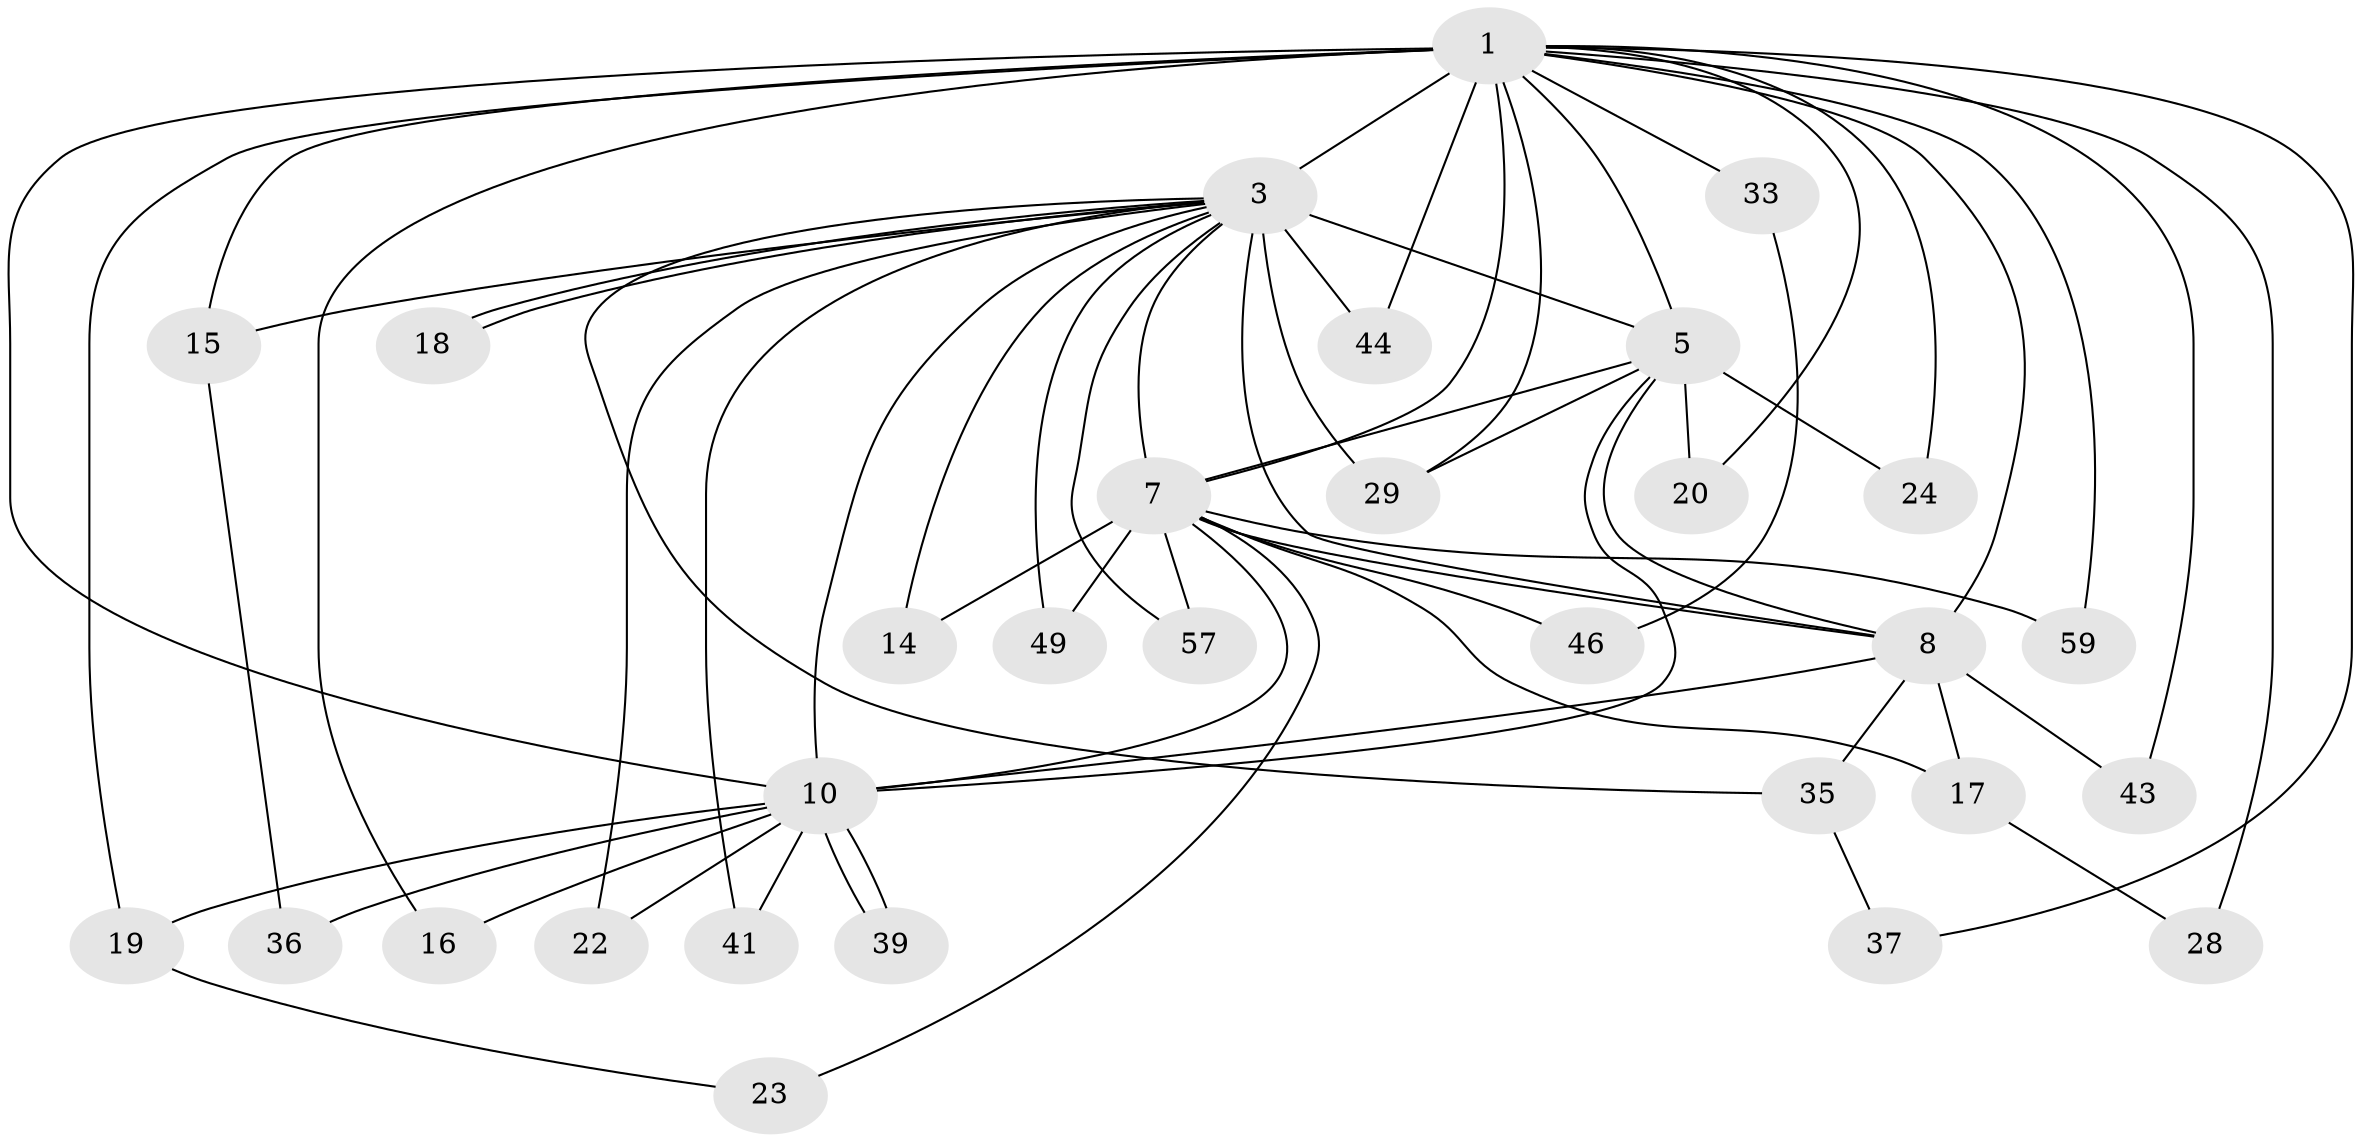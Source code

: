 // original degree distribution, {14: 0.03333333333333333, 17: 0.03333333333333333, 19: 0.03333333333333333, 18: 0.016666666666666666, 15: 0.016666666666666666, 21: 0.016666666666666666, 16: 0.016666666666666666, 4: 0.08333333333333333, 2: 0.5833333333333334, 3: 0.16666666666666666}
// Generated by graph-tools (version 1.1) at 2025/14/03/09/25 04:14:17]
// undirected, 30 vertices, 63 edges
graph export_dot {
graph [start="1"]
  node [color=gray90,style=filled];
  1 [super="+2"];
  3 [super="+4+50+42"];
  5 [super="+54+58+12"];
  7;
  8 [super="+40+30+34"];
  10;
  14;
  15;
  16;
  17;
  18;
  19;
  20;
  22;
  23;
  24;
  28;
  29 [super="+45"];
  33;
  35;
  36;
  37;
  39;
  41;
  43;
  44 [super="+48"];
  46;
  49;
  57;
  59;
  1 -- 3 [weight=12];
  1 -- 5 [weight=8];
  1 -- 7 [weight=5];
  1 -- 8 [weight=8];
  1 -- 10 [weight=5];
  1 -- 24;
  1 -- 59;
  1 -- 15 [weight=2];
  1 -- 16;
  1 -- 19 [weight=2];
  1 -- 20;
  1 -- 28;
  1 -- 29;
  1 -- 33 [weight=2];
  1 -- 37;
  1 -- 43;
  1 -- 44;
  3 -- 5 [weight=3];
  3 -- 7 [weight=3];
  3 -- 8 [weight=2];
  3 -- 10 [weight=2];
  3 -- 14;
  3 -- 18;
  3 -- 18;
  3 -- 22;
  3 -- 29 [weight=2];
  3 -- 15;
  3 -- 35;
  3 -- 41;
  3 -- 44;
  3 -- 49;
  3 -- 57;
  5 -- 7 [weight=3];
  5 -- 8;
  5 -- 10;
  5 -- 20;
  5 -- 24;
  5 -- 29;
  7 -- 8 [weight=2];
  7 -- 10;
  7 -- 14;
  7 -- 17;
  7 -- 23;
  7 -- 46;
  7 -- 49;
  7 -- 57;
  7 -- 59;
  8 -- 10;
  8 -- 17;
  8 -- 35;
  8 -- 43;
  10 -- 16;
  10 -- 19;
  10 -- 22;
  10 -- 36;
  10 -- 39;
  10 -- 39;
  10 -- 41;
  15 -- 36;
  17 -- 28;
  19 -- 23;
  33 -- 46;
  35 -- 37;
}
